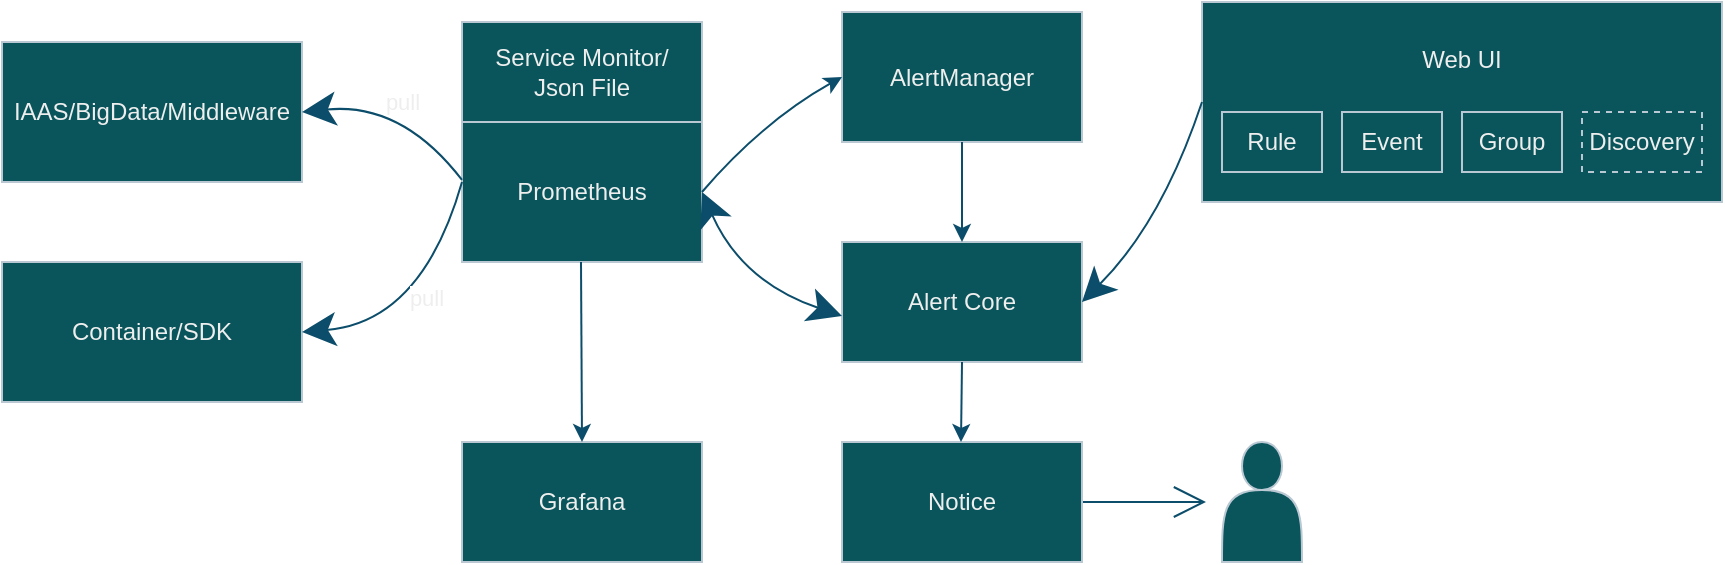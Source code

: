 <mxfile version="15.3.5" type="github"><diagram id="8UuMIggnNWMa07iiEZZi" name="Page-1"><mxGraphModel dx="946" dy="536" grid="1" gridSize="10" guides="1" tooltips="1" connect="1" arrows="1" fold="1" page="1" pageScale="1" pageWidth="827" pageHeight="1169" math="0" shadow="0"><root><mxCell id="0"/><mxCell id="1" parent="0"/><mxCell id="SevYhKTSSBKU3DJhCs6Y-1" value="IAAS/BigData/Middleware" style="rounded=0;whiteSpace=wrap;html=1;hachureGap=4;pointerEvents=0;fillColor=#09555B;strokeColor=#BAC8D3;fontColor=#EEEEEE;" parent="1" vertex="1"><mxGeometry x="90" y="140" width="150" height="70" as="geometry"/></mxCell><mxCell id="SevYhKTSSBKU3DJhCs6Y-3" value="Container/SDK" style="rounded=0;whiteSpace=wrap;html=1;hachureGap=4;pointerEvents=0;fillColor=#09555B;strokeColor=#BAC8D3;fontColor=#EEEEEE;" parent="1" vertex="1"><mxGeometry x="90" y="250" width="150" height="70" as="geometry"/></mxCell><mxCell id="SevYhKTSSBKU3DJhCs6Y-4" value="Prometheus" style="rounded=0;whiteSpace=wrap;html=1;hachureGap=4;pointerEvents=0;fillColor=#09555B;strokeColor=#BAC8D3;fontColor=#EEEEEE;" parent="1" vertex="1"><mxGeometry x="320" y="180" width="120" height="70" as="geometry"/></mxCell><mxCell id="SevYhKTSSBKU3DJhCs6Y-5" value="Service Monitor/&lt;br&gt;Json File" style="rounded=0;whiteSpace=wrap;html=1;hachureGap=4;pointerEvents=0;fillColor=#09555B;strokeColor=#BAC8D3;fontColor=#EEEEEE;" parent="1" vertex="1"><mxGeometry x="320" y="130" width="120" height="50" as="geometry"/></mxCell><mxCell id="SevYhKTSSBKU3DJhCs6Y-10" value="" style="endArrow=classic;html=1;startSize=14;endSize=14;sourcePerimeterSpacing=8;targetPerimeterSpacing=8;exitX=0;exitY=0.414;exitDx=0;exitDy=0;exitPerimeter=0;entryX=1;entryY=0.5;entryDx=0;entryDy=0;curved=1;strokeColor=#0B4D6A;" parent="1" source="SevYhKTSSBKU3DJhCs6Y-4" target="SevYhKTSSBKU3DJhCs6Y-1" edge="1"><mxGeometry relative="1" as="geometry"><mxPoint x="220" y="340" as="sourcePoint"/><mxPoint x="380" y="340" as="targetPoint"/><Array as="points"><mxPoint x="290" y="170"/></Array></mxGeometry></mxCell><mxCell id="SevYhKTSSBKU3DJhCs6Y-11" value="pull" style="edgeLabel;resizable=0;html=1;align=center;verticalAlign=middle;fontColor=#EEEEEE;" parent="SevYhKTSSBKU3DJhCs6Y-10" connectable="0" vertex="1"><mxGeometry relative="1" as="geometry"/></mxCell><mxCell id="SevYhKTSSBKU3DJhCs6Y-14" value="" style="endArrow=classic;html=1;startSize=14;endSize=14;sourcePerimeterSpacing=8;targetPerimeterSpacing=8;entryX=1;entryY=0.5;entryDx=0;entryDy=0;curved=1;strokeColor=#0B4D6A;" parent="1" target="SevYhKTSSBKU3DJhCs6Y-3" edge="1"><mxGeometry relative="1" as="geometry"><mxPoint x="320" y="210" as="sourcePoint"/><mxPoint x="240" y="270" as="targetPoint"/><Array as="points"><mxPoint x="300" y="280"/></Array></mxGeometry></mxCell><mxCell id="SevYhKTSSBKU3DJhCs6Y-15" value="pull" style="edgeLabel;resizable=0;html=1;align=center;verticalAlign=middle;fontColor=#EEEEEE;" parent="SevYhKTSSBKU3DJhCs6Y-14" connectable="0" vertex="1"><mxGeometry relative="1" as="geometry"><mxPoint y="-6" as="offset"/></mxGeometry></mxCell><mxCell id="SevYhKTSSBKU3DJhCs6Y-19" value="Grafana" style="rounded=0;whiteSpace=wrap;html=1;hachureGap=4;pointerEvents=0;fillColor=#09555B;strokeColor=#BAC8D3;fontColor=#EEEEEE;" parent="1" vertex="1"><mxGeometry x="320" y="340" width="120" height="60" as="geometry"/></mxCell><mxCell id="SevYhKTSSBKU3DJhCs6Y-22" value="AlertManager" style="rounded=0;whiteSpace=wrap;html=1;hachureGap=4;pointerEvents=0;fillColor=#09555B;strokeColor=#BAC8D3;fontColor=#EEEEEE;" parent="1" vertex="1"><mxGeometry x="510" y="125" width="120" height="65" as="geometry"/></mxCell><mxCell id="SevYhKTSSBKU3DJhCs6Y-23" value="Alert Core" style="rounded=0;whiteSpace=wrap;html=1;hachureGap=4;pointerEvents=0;fillColor=#09555B;strokeColor=#BAC8D3;fontColor=#EEEEEE;" parent="1" vertex="1"><mxGeometry x="510" y="240" width="120" height="60" as="geometry"/></mxCell><mxCell id="SevYhKTSSBKU3DJhCs6Y-31" style="edgeStyle=none;curved=1;orthogonalLoop=1;jettySize=auto;html=1;exitX=1;exitY=0.5;exitDx=0;exitDy=0;endArrow=open;startSize=14;endSize=14;sourcePerimeterSpacing=8;targetPerimeterSpacing=8;strokeColor=#0B4D6A;" parent="1" source="SevYhKTSSBKU3DJhCs6Y-27" target="SevYhKTSSBKU3DJhCs6Y-29" edge="1"><mxGeometry relative="1" as="geometry"/></mxCell><mxCell id="SevYhKTSSBKU3DJhCs6Y-27" value="Notice" style="rounded=0;whiteSpace=wrap;html=1;hachureGap=4;pointerEvents=0;fillColor=#09555B;strokeColor=#BAC8D3;fontColor=#EEEEEE;" parent="1" vertex="1"><mxGeometry x="510" y="340" width="120" height="60" as="geometry"/></mxCell><mxCell id="SevYhKTSSBKU3DJhCs6Y-29" value="" style="shape=actor;whiteSpace=wrap;html=1;hachureGap=4;pointerEvents=0;fillColor=#09555B;strokeColor=#BAC8D3;fontColor=#EEEEEE;" parent="1" vertex="1"><mxGeometry x="700" y="340" width="40" height="60" as="geometry"/></mxCell><mxCell id="SevYhKTSSBKU3DJhCs6Y-42" style="edgeStyle=none;curved=1;orthogonalLoop=1;jettySize=auto;html=1;exitX=1;exitY=1;exitDx=0;exitDy=0;endArrow=open;startSize=14;endSize=14;sourcePerimeterSpacing=8;targetPerimeterSpacing=8;strokeColor=#0B4D6A;" parent="1" source="SevYhKTSSBKU3DJhCs6Y-33" edge="1"><mxGeometry relative="1" as="geometry"><mxPoint x="812" y="194" as="targetPoint"/></mxGeometry></mxCell><mxCell id="SevYhKTSSBKU3DJhCs6Y-33" value="Web UI&lt;br&gt;&lt;br&gt;&lt;br&gt;&lt;br&gt;" style="rounded=0;whiteSpace=wrap;html=1;hachureGap=4;pointerEvents=0;fillColor=#09555B;strokeColor=#BAC8D3;fontColor=#EEEEEE;" parent="1" vertex="1"><mxGeometry x="690" y="120" width="260" height="100" as="geometry"/></mxCell><mxCell id="SevYhKTSSBKU3DJhCs6Y-37" value="Rule" style="rounded=0;whiteSpace=wrap;html=1;hachureGap=4;pointerEvents=0;fillColor=#09555B;strokeColor=#BAC8D3;fontColor=#EEEEEE;" parent="1" vertex="1"><mxGeometry x="700" y="175" width="50" height="30" as="geometry"/></mxCell><mxCell id="SevYhKTSSBKU3DJhCs6Y-38" value="Event" style="rounded=0;whiteSpace=wrap;html=1;hachureGap=4;pointerEvents=0;fillColor=#09555B;strokeColor=#BAC8D3;fontColor=#EEEEEE;" parent="1" vertex="1"><mxGeometry x="760" y="175" width="50" height="30" as="geometry"/></mxCell><mxCell id="SevYhKTSSBKU3DJhCs6Y-40" value="Group" style="rounded=0;whiteSpace=wrap;html=1;hachureGap=4;pointerEvents=0;fillColor=#09555B;strokeColor=#BAC8D3;fontColor=#EEEEEE;" parent="1" vertex="1"><mxGeometry x="820" y="175" width="50" height="30" as="geometry"/></mxCell><mxCell id="SevYhKTSSBKU3DJhCs6Y-43" value="Discovery" style="rounded=0;whiteSpace=wrap;html=1;hachureGap=4;pointerEvents=0;fillColor=#09555B;strokeColor=#BAC8D3;dashed=1;fontColor=#EEEEEE;" parent="1" vertex="1"><mxGeometry x="880" y="175" width="60" height="30" as="geometry"/></mxCell><mxCell id="SevYhKTSSBKU3DJhCs6Y-45" value="" style="endArrow=classic;startArrow=classic;html=1;startSize=14;endSize=14;sourcePerimeterSpacing=8;targetPerimeterSpacing=8;strokeColor=#0B4D6A;exitX=1;exitY=0.5;exitDx=0;exitDy=0;entryX=0;entryY=0.617;entryDx=0;entryDy=0;entryPerimeter=0;curved=1;" parent="1" source="SevYhKTSSBKU3DJhCs6Y-4" target="SevYhKTSSBKU3DJhCs6Y-23" edge="1"><mxGeometry width="50" height="50" relative="1" as="geometry"><mxPoint x="400" y="470" as="sourcePoint"/><mxPoint x="450" y="420" as="targetPoint"/><Array as="points"><mxPoint x="460" y="260"/></Array></mxGeometry></mxCell><mxCell id="SevYhKTSSBKU3DJhCs6Y-49" value="" style="endArrow=classic;html=1;startSize=14;endSize=14;sourcePerimeterSpacing=8;targetPerimeterSpacing=8;strokeColor=#0B4D6A;entryX=1;entryY=0.5;entryDx=0;entryDy=0;exitX=0;exitY=0.5;exitDx=0;exitDy=0;curved=1;" parent="1" source="SevYhKTSSBKU3DJhCs6Y-33" target="SevYhKTSSBKU3DJhCs6Y-23" edge="1"><mxGeometry width="50" height="50" relative="1" as="geometry"><mxPoint x="600" y="490" as="sourcePoint"/><mxPoint x="650" y="440" as="targetPoint"/><Array as="points"><mxPoint x="670" y="230"/></Array></mxGeometry></mxCell><mxCell id="SevYhKTSSBKU3DJhCs6Y-53" value="" style="endArrow=classic;html=1;sourcePerimeterSpacing=8;targetPerimeterSpacing=8;strokeColor=#0B4D6A;exitX=0.5;exitY=1;exitDx=0;exitDy=0;" parent="1" source="SevYhKTSSBKU3DJhCs6Y-22" edge="1"><mxGeometry width="50" height="50" relative="1" as="geometry"><mxPoint x="520" y="290" as="sourcePoint"/><mxPoint x="570" y="240" as="targetPoint"/></mxGeometry></mxCell><mxCell id="SevYhKTSSBKU3DJhCs6Y-54" value="" style="endArrow=classic;html=1;sourcePerimeterSpacing=8;targetPerimeterSpacing=8;strokeColor=#0B4D6A;" parent="1" edge="1"><mxGeometry width="50" height="50" relative="1" as="geometry"><mxPoint x="570" y="300" as="sourcePoint"/><mxPoint x="569.5" y="340" as="targetPoint"/></mxGeometry></mxCell><mxCell id="SevYhKTSSBKU3DJhCs6Y-55" value="" style="endArrow=classic;html=1;sourcePerimeterSpacing=8;targetPerimeterSpacing=8;strokeColor=#0B4D6A;exitX=0.5;exitY=1;exitDx=0;exitDy=0;entryX=0.5;entryY=0;entryDx=0;entryDy=0;" parent="1" target="SevYhKTSSBKU3DJhCs6Y-19" edge="1"><mxGeometry width="50" height="50" relative="1" as="geometry"><mxPoint x="379.5" y="250" as="sourcePoint"/><mxPoint x="379.5" y="300" as="targetPoint"/></mxGeometry></mxCell><mxCell id="SevYhKTSSBKU3DJhCs6Y-56" value="" style="endArrow=classic;html=1;sourcePerimeterSpacing=8;targetPerimeterSpacing=8;strokeColor=#0B4D6A;exitX=1;exitY=0.5;exitDx=0;exitDy=0;entryX=0;entryY=0.5;entryDx=0;entryDy=0;curved=1;" parent="1" source="SevYhKTSSBKU3DJhCs6Y-4" target="SevYhKTSSBKU3DJhCs6Y-22" edge="1"><mxGeometry width="50" height="50" relative="1" as="geometry"><mxPoint x="580" y="200" as="sourcePoint"/><mxPoint x="580" y="250" as="targetPoint"/><Array as="points"><mxPoint x="470" y="180"/></Array></mxGeometry></mxCell></root></mxGraphModel></diagram></mxfile>